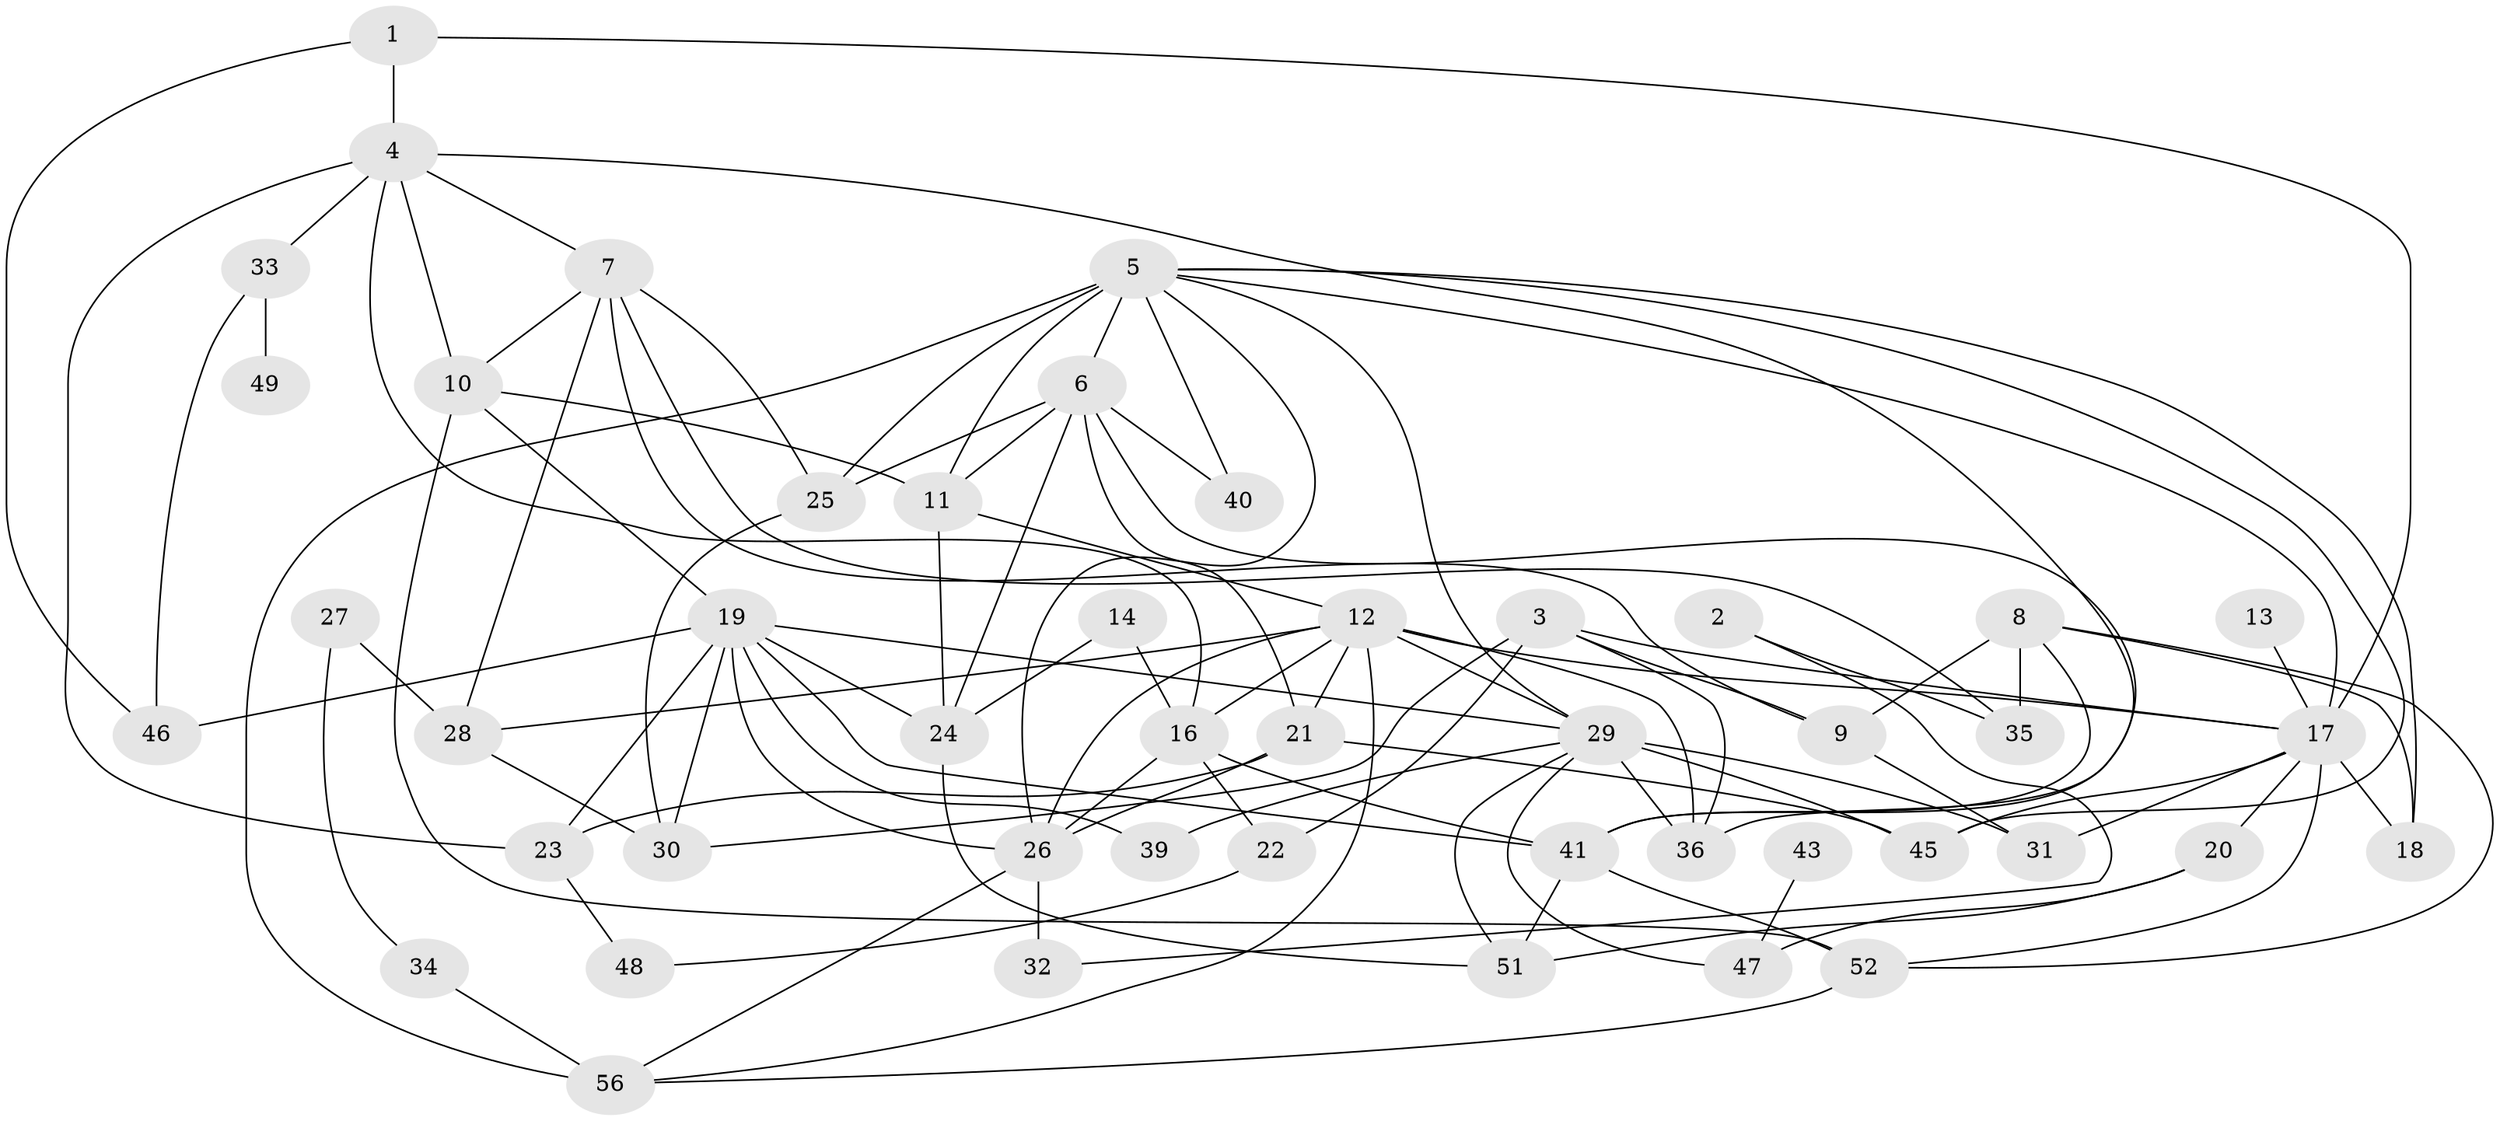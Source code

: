 // original degree distribution, {3: 0.27927927927927926, 1: 0.10810810810810811, 5: 0.11711711711711711, 2: 0.1981981981981982, 4: 0.16216216216216217, 0: 0.08108108108108109, 6: 0.02702702702702703, 8: 0.009009009009009009, 7: 0.018018018018018018}
// Generated by graph-tools (version 1.1) at 2025/33/03/09/25 02:33:55]
// undirected, 47 vertices, 102 edges
graph export_dot {
graph [start="1"]
  node [color=gray90,style=filled];
  1;
  2;
  3;
  4;
  5;
  6;
  7;
  8;
  9;
  10;
  11;
  12;
  13;
  14;
  16;
  17;
  18;
  19;
  20;
  21;
  22;
  23;
  24;
  25;
  26;
  27;
  28;
  29;
  30;
  31;
  32;
  33;
  34;
  35;
  36;
  39;
  40;
  41;
  43;
  45;
  46;
  47;
  48;
  49;
  51;
  52;
  56;
  1 -- 4 [weight=1.0];
  1 -- 17 [weight=1.0];
  1 -- 46 [weight=1.0];
  2 -- 32 [weight=1.0];
  2 -- 35 [weight=1.0];
  3 -- 9 [weight=1.0];
  3 -- 17 [weight=1.0];
  3 -- 22 [weight=1.0];
  3 -- 30 [weight=1.0];
  3 -- 36 [weight=1.0];
  4 -- 7 [weight=1.0];
  4 -- 10 [weight=1.0];
  4 -- 16 [weight=1.0];
  4 -- 23 [weight=1.0];
  4 -- 33 [weight=1.0];
  4 -- 41 [weight=1.0];
  5 -- 6 [weight=1.0];
  5 -- 11 [weight=2.0];
  5 -- 17 [weight=1.0];
  5 -- 18 [weight=1.0];
  5 -- 25 [weight=1.0];
  5 -- 26 [weight=1.0];
  5 -- 29 [weight=1.0];
  5 -- 40 [weight=1.0];
  5 -- 45 [weight=1.0];
  5 -- 56 [weight=2.0];
  6 -- 11 [weight=1.0];
  6 -- 21 [weight=1.0];
  6 -- 24 [weight=2.0];
  6 -- 25 [weight=1.0];
  6 -- 36 [weight=1.0];
  6 -- 40 [weight=1.0];
  7 -- 9 [weight=1.0];
  7 -- 10 [weight=1.0];
  7 -- 25 [weight=1.0];
  7 -- 28 [weight=1.0];
  7 -- 35 [weight=1.0];
  8 -- 9 [weight=1.0];
  8 -- 18 [weight=1.0];
  8 -- 35 [weight=1.0];
  8 -- 41 [weight=1.0];
  8 -- 52 [weight=1.0];
  9 -- 31 [weight=1.0];
  10 -- 11 [weight=1.0];
  10 -- 19 [weight=1.0];
  10 -- 52 [weight=1.0];
  11 -- 12 [weight=1.0];
  11 -- 24 [weight=1.0];
  12 -- 16 [weight=1.0];
  12 -- 17 [weight=1.0];
  12 -- 21 [weight=1.0];
  12 -- 26 [weight=1.0];
  12 -- 28 [weight=1.0];
  12 -- 29 [weight=1.0];
  12 -- 36 [weight=1.0];
  12 -- 56 [weight=1.0];
  13 -- 17 [weight=1.0];
  14 -- 16 [weight=1.0];
  14 -- 24 [weight=1.0];
  16 -- 22 [weight=1.0];
  16 -- 26 [weight=1.0];
  16 -- 41 [weight=1.0];
  17 -- 18 [weight=1.0];
  17 -- 20 [weight=1.0];
  17 -- 31 [weight=1.0];
  17 -- 45 [weight=1.0];
  17 -- 52 [weight=1.0];
  19 -- 23 [weight=1.0];
  19 -- 24 [weight=1.0];
  19 -- 26 [weight=1.0];
  19 -- 29 [weight=1.0];
  19 -- 30 [weight=1.0];
  19 -- 39 [weight=1.0];
  19 -- 41 [weight=1.0];
  19 -- 46 [weight=1.0];
  20 -- 47 [weight=1.0];
  20 -- 51 [weight=1.0];
  21 -- 23 [weight=1.0];
  21 -- 26 [weight=1.0];
  21 -- 45 [weight=1.0];
  22 -- 48 [weight=1.0];
  23 -- 48 [weight=1.0];
  24 -- 51 [weight=1.0];
  25 -- 30 [weight=1.0];
  26 -- 32 [weight=2.0];
  26 -- 56 [weight=1.0];
  27 -- 28 [weight=1.0];
  27 -- 34 [weight=1.0];
  28 -- 30 [weight=1.0];
  29 -- 31 [weight=1.0];
  29 -- 36 [weight=1.0];
  29 -- 39 [weight=1.0];
  29 -- 45 [weight=1.0];
  29 -- 47 [weight=1.0];
  29 -- 51 [weight=1.0];
  33 -- 46 [weight=1.0];
  33 -- 49 [weight=1.0];
  34 -- 56 [weight=1.0];
  41 -- 51 [weight=1.0];
  41 -- 52 [weight=1.0];
  43 -- 47 [weight=1.0];
  52 -- 56 [weight=1.0];
}
